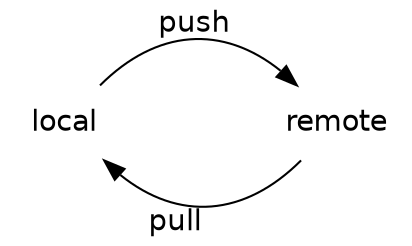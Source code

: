 digraph {
  node[fontname=helvetica shape=none]
  edge[fontname=helvetica]
  rankdir=LR
  laptop[label="local"]
  dropbox[label="remote"]
  laptop:ne -> dropbox:nw[label="push"]
  dropbox:sw -> laptop:se[xlabel="pull"]
}

